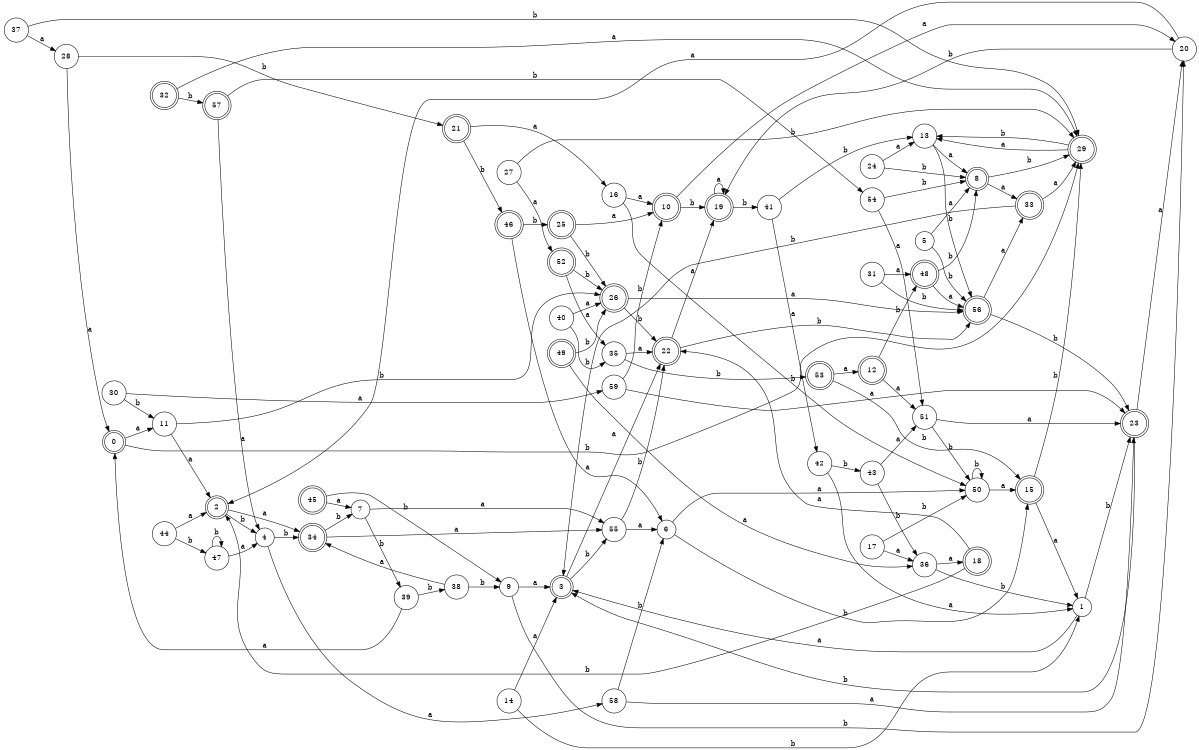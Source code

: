 digraph n48_10 {
__start0 [label="" shape="none"];

rankdir=LR;
size="8,5";

s0 [style="rounded,filled", color="black", fillcolor="white" shape="doublecircle", label="0"];
s1 [style="filled", color="black", fillcolor="white" shape="circle", label="1"];
s2 [style="rounded,filled", color="black", fillcolor="white" shape="doublecircle", label="2"];
s3 [style="rounded,filled", color="black", fillcolor="white" shape="doublecircle", label="3"];
s4 [style="filled", color="black", fillcolor="white" shape="circle", label="4"];
s5 [style="filled", color="black", fillcolor="white" shape="circle", label="5"];
s6 [style="filled", color="black", fillcolor="white" shape="circle", label="6"];
s7 [style="filled", color="black", fillcolor="white" shape="circle", label="7"];
s8 [style="rounded,filled", color="black", fillcolor="white" shape="doublecircle", label="8"];
s9 [style="filled", color="black", fillcolor="white" shape="circle", label="9"];
s10 [style="rounded,filled", color="black", fillcolor="white" shape="doublecircle", label="10"];
s11 [style="filled", color="black", fillcolor="white" shape="circle", label="11"];
s12 [style="rounded,filled", color="black", fillcolor="white" shape="doublecircle", label="12"];
s13 [style="filled", color="black", fillcolor="white" shape="circle", label="13"];
s14 [style="filled", color="black", fillcolor="white" shape="circle", label="14"];
s15 [style="rounded,filled", color="black", fillcolor="white" shape="doublecircle", label="15"];
s16 [style="filled", color="black", fillcolor="white" shape="circle", label="16"];
s17 [style="filled", color="black", fillcolor="white" shape="circle", label="17"];
s18 [style="rounded,filled", color="black", fillcolor="white" shape="doublecircle", label="18"];
s19 [style="rounded,filled", color="black", fillcolor="white" shape="doublecircle", label="19"];
s20 [style="filled", color="black", fillcolor="white" shape="circle", label="20"];
s21 [style="rounded,filled", color="black", fillcolor="white" shape="doublecircle", label="21"];
s22 [style="rounded,filled", color="black", fillcolor="white" shape="doublecircle", label="22"];
s23 [style="rounded,filled", color="black", fillcolor="white" shape="doublecircle", label="23"];
s24 [style="filled", color="black", fillcolor="white" shape="circle", label="24"];
s25 [style="rounded,filled", color="black", fillcolor="white" shape="doublecircle", label="25"];
s26 [style="rounded,filled", color="black", fillcolor="white" shape="doublecircle", label="26"];
s27 [style="filled", color="black", fillcolor="white" shape="circle", label="27"];
s28 [style="filled", color="black", fillcolor="white" shape="circle", label="28"];
s29 [style="rounded,filled", color="black", fillcolor="white" shape="doublecircle", label="29"];
s30 [style="filled", color="black", fillcolor="white" shape="circle", label="30"];
s31 [style="filled", color="black", fillcolor="white" shape="circle", label="31"];
s32 [style="rounded,filled", color="black", fillcolor="white" shape="doublecircle", label="32"];
s33 [style="rounded,filled", color="black", fillcolor="white" shape="doublecircle", label="33"];
s34 [style="rounded,filled", color="black", fillcolor="white" shape="doublecircle", label="34"];
s35 [style="filled", color="black", fillcolor="white" shape="circle", label="35"];
s36 [style="filled", color="black", fillcolor="white" shape="circle", label="36"];
s37 [style="filled", color="black", fillcolor="white" shape="circle", label="37"];
s38 [style="filled", color="black", fillcolor="white" shape="circle", label="38"];
s39 [style="filled", color="black", fillcolor="white" shape="circle", label="39"];
s40 [style="filled", color="black", fillcolor="white" shape="circle", label="40"];
s41 [style="filled", color="black", fillcolor="white" shape="circle", label="41"];
s42 [style="filled", color="black", fillcolor="white" shape="circle", label="42"];
s43 [style="filled", color="black", fillcolor="white" shape="circle", label="43"];
s44 [style="filled", color="black", fillcolor="white" shape="circle", label="44"];
s45 [style="rounded,filled", color="black", fillcolor="white" shape="doublecircle", label="45"];
s46 [style="rounded,filled", color="black", fillcolor="white" shape="doublecircle", label="46"];
s47 [style="filled", color="black", fillcolor="white" shape="circle", label="47"];
s48 [style="rounded,filled", color="black", fillcolor="white" shape="doublecircle", label="48"];
s49 [style="rounded,filled", color="black", fillcolor="white" shape="doublecircle", label="49"];
s50 [style="filled", color="black", fillcolor="white" shape="circle", label="50"];
s51 [style="filled", color="black", fillcolor="white" shape="circle", label="51"];
s52 [style="rounded,filled", color="black", fillcolor="white" shape="doublecircle", label="52"];
s53 [style="rounded,filled", color="black", fillcolor="white" shape="doublecircle", label="53"];
s54 [style="filled", color="black", fillcolor="white" shape="circle", label="54"];
s55 [style="filled", color="black", fillcolor="white" shape="circle", label="55"];
s56 [style="rounded,filled", color="black", fillcolor="white" shape="doublecircle", label="56"];
s57 [style="rounded,filled", color="black", fillcolor="white" shape="doublecircle", label="57"];
s58 [style="filled", color="black", fillcolor="white" shape="circle", label="58"];
s59 [style="filled", color="black", fillcolor="white" shape="circle", label="59"];
s0 -> s11 [label="a"];
s0 -> s29 [label="b"];
s1 -> s3 [label="a"];
s1 -> s23 [label="b"];
s2 -> s34 [label="a"];
s2 -> s4 [label="b"];
s3 -> s22 [label="a"];
s3 -> s55 [label="b"];
s4 -> s58 [label="a"];
s4 -> s34 [label="b"];
s5 -> s8 [label="a"];
s5 -> s56 [label="b"];
s6 -> s50 [label="a"];
s6 -> s15 [label="b"];
s7 -> s55 [label="a"];
s7 -> s39 [label="b"];
s8 -> s33 [label="a"];
s8 -> s29 [label="b"];
s9 -> s3 [label="a"];
s9 -> s20 [label="b"];
s10 -> s20 [label="a"];
s10 -> s19 [label="b"];
s11 -> s2 [label="a"];
s11 -> s26 [label="b"];
s12 -> s51 [label="a"];
s12 -> s48 [label="b"];
s13 -> s8 [label="a"];
s13 -> s56 [label="b"];
s14 -> s3 [label="a"];
s14 -> s1 [label="b"];
s15 -> s1 [label="a"];
s15 -> s29 [label="b"];
s16 -> s10 [label="a"];
s16 -> s50 [label="b"];
s17 -> s36 [label="a"];
s17 -> s50 [label="b"];
s18 -> s22 [label="a"];
s18 -> s2 [label="b"];
s19 -> s19 [label="a"];
s19 -> s41 [label="b"];
s20 -> s2 [label="a"];
s20 -> s19 [label="b"];
s21 -> s16 [label="a"];
s21 -> s46 [label="b"];
s22 -> s19 [label="a"];
s22 -> s56 [label="b"];
s23 -> s20 [label="a"];
s23 -> s3 [label="b"];
s24 -> s13 [label="a"];
s24 -> s8 [label="b"];
s25 -> s10 [label="a"];
s25 -> s26 [label="b"];
s26 -> s56 [label="a"];
s26 -> s22 [label="b"];
s27 -> s52 [label="a"];
s27 -> s29 [label="b"];
s28 -> s0 [label="a"];
s28 -> s21 [label="b"];
s29 -> s13 [label="a"];
s29 -> s13 [label="b"];
s30 -> s59 [label="a"];
s30 -> s11 [label="b"];
s31 -> s48 [label="a"];
s31 -> s56 [label="b"];
s32 -> s29 [label="a"];
s32 -> s57 [label="b"];
s33 -> s29 [label="a"];
s33 -> s3 [label="b"];
s34 -> s55 [label="a"];
s34 -> s7 [label="b"];
s35 -> s22 [label="a"];
s35 -> s53 [label="b"];
s36 -> s18 [label="a"];
s36 -> s1 [label="b"];
s37 -> s28 [label="a"];
s37 -> s29 [label="b"];
s38 -> s34 [label="a"];
s38 -> s9 [label="b"];
s39 -> s0 [label="a"];
s39 -> s38 [label="b"];
s40 -> s26 [label="a"];
s40 -> s35 [label="b"];
s41 -> s42 [label="a"];
s41 -> s13 [label="b"];
s42 -> s1 [label="a"];
s42 -> s43 [label="b"];
s43 -> s51 [label="a"];
s43 -> s36 [label="b"];
s44 -> s2 [label="a"];
s44 -> s47 [label="b"];
s45 -> s7 [label="a"];
s45 -> s9 [label="b"];
s46 -> s6 [label="a"];
s46 -> s25 [label="b"];
s47 -> s4 [label="a"];
s47 -> s47 [label="b"];
s48 -> s56 [label="a"];
s48 -> s8 [label="b"];
s49 -> s36 [label="a"];
s49 -> s26 [label="b"];
s50 -> s15 [label="a"];
s50 -> s50 [label="b"];
s51 -> s23 [label="a"];
s51 -> s50 [label="b"];
s52 -> s35 [label="a"];
s52 -> s26 [label="b"];
s53 -> s12 [label="a"];
s53 -> s15 [label="b"];
s54 -> s51 [label="a"];
s54 -> s8 [label="b"];
s55 -> s6 [label="a"];
s55 -> s22 [label="b"];
s56 -> s33 [label="a"];
s56 -> s23 [label="b"];
s57 -> s4 [label="a"];
s57 -> s54 [label="b"];
s58 -> s23 [label="a"];
s58 -> s6 [label="b"];
s59 -> s23 [label="a"];
s59 -> s10 [label="b"];

}